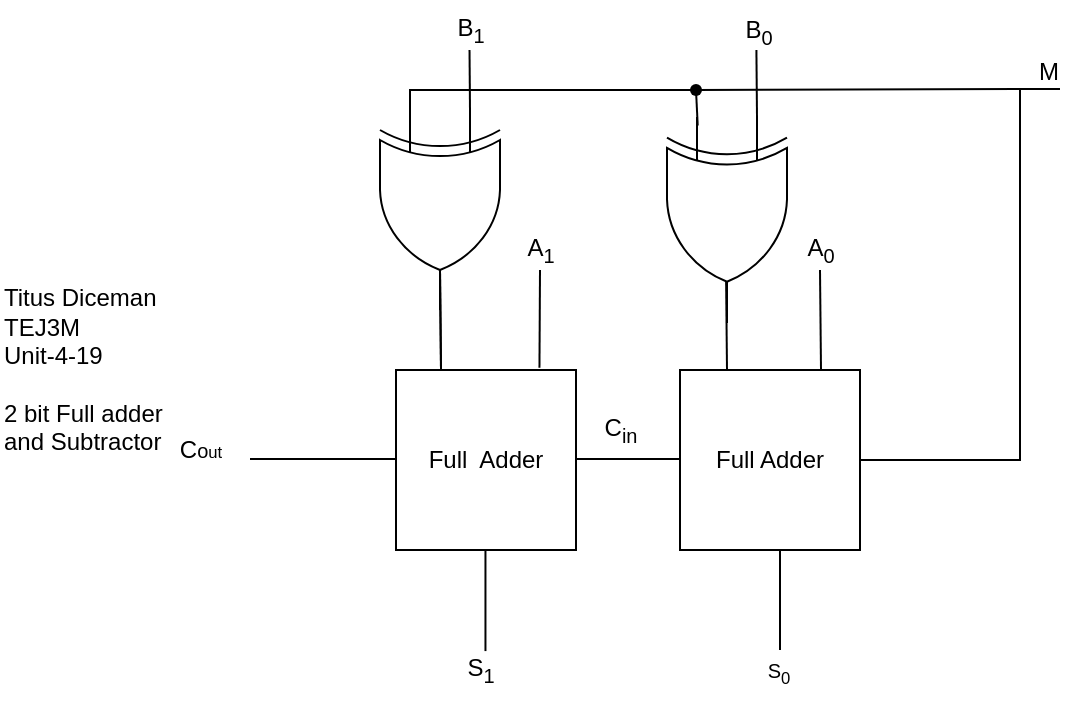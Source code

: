 <mxfile>
    <diagram id="ffboHtNIQQNh704SeMcM" name="Page-1">
        <mxGraphModel dx="606" dy="579" grid="1" gridSize="10" guides="1" tooltips="1" connect="1" arrows="1" fold="1" page="1" pageScale="1" pageWidth="827" pageHeight="1169" background="none" math="0" shadow="0">
            <root>
                <mxCell id="0"/>
                <mxCell id="1" parent="0"/>
                <mxCell id="2" value="Titus Diceman&amp;nbsp;&lt;br&gt;TEJ3M&lt;br&gt;Unit-4-19&lt;br&gt;&lt;br&gt;2 bit Full adder&amp;nbsp;&lt;br&gt;and Subtractor" style="text;html=1;align=left;verticalAlign=middle;resizable=0;points=[];autosize=1;strokeColor=none;fillColor=none;" parent="1" vertex="1">
                    <mxGeometry x="50" y="170" width="110" height="100" as="geometry"/>
                </mxCell>
                <mxCell id="153" value="" style="edgeStyle=none;orthogonalLoop=1;jettySize=auto;html=1;endArrow=none;endFill=0;" parent="1" edge="1">
                    <mxGeometry width="100" relative="1" as="geometry">
                        <mxPoint x="175" y="264.44" as="sourcePoint"/>
                        <mxPoint x="275" y="264.44" as="targetPoint"/>
                        <Array as="points"/>
                    </mxGeometry>
                </mxCell>
                <mxCell id="154" value="" style="edgeStyle=none;orthogonalLoop=1;jettySize=auto;html=1;endArrow=none;endFill=0;" parent="1" edge="1">
                    <mxGeometry width="100" relative="1" as="geometry">
                        <mxPoint x="320" y="264.44" as="sourcePoint"/>
                        <mxPoint x="420" y="264.44" as="targetPoint"/>
                        <Array as="points"/>
                    </mxGeometry>
                </mxCell>
                <mxCell id="156" value="" style="edgeStyle=none;orthogonalLoop=1;jettySize=auto;html=1;endArrow=none;endFill=0;entryX=0.25;entryY=0;entryDx=0;entryDy=0;" parent="1" target="149" edge="1">
                    <mxGeometry width="100" relative="1" as="geometry">
                        <mxPoint x="270" y="170" as="sourcePoint"/>
                        <mxPoint x="310" y="190" as="targetPoint"/>
                        <Array as="points"/>
                    </mxGeometry>
                </mxCell>
                <mxCell id="157" value="" style="edgeStyle=none;orthogonalLoop=1;jettySize=auto;html=1;endArrow=none;endFill=0;" parent="1" edge="1">
                    <mxGeometry width="100" relative="1" as="geometry">
                        <mxPoint x="292.73" y="360.54" as="sourcePoint"/>
                        <mxPoint x="292.73" y="310.0" as="targetPoint"/>
                        <Array as="points"/>
                    </mxGeometry>
                </mxCell>
                <mxCell id="158" value="" style="edgeStyle=none;orthogonalLoop=1;jettySize=auto;html=1;endArrow=none;endFill=0;" parent="1" edge="1">
                    <mxGeometry width="100" relative="1" as="geometry">
                        <mxPoint x="440" y="360" as="sourcePoint"/>
                        <mxPoint x="440" y="310" as="targetPoint"/>
                        <Array as="points"/>
                    </mxGeometry>
                </mxCell>
                <mxCell id="149" value="Full&amp;nbsp; Adder" style="whiteSpace=wrap;html=1;" parent="1" vertex="1">
                    <mxGeometry x="248" y="220" width="90" height="90" as="geometry"/>
                </mxCell>
                <mxCell id="150" value="Full Adder" style="whiteSpace=wrap;html=1;" parent="1" vertex="1">
                    <mxGeometry x="390" y="220" width="90" height="90" as="geometry"/>
                </mxCell>
                <mxCell id="169" value="" style="edgeStyle=none;orthogonalLoop=1;jettySize=auto;html=1;endArrow=none;endFill=0;entryX=0.797;entryY=-0.013;entryDx=0;entryDy=0;entryPerimeter=0;" parent="1" target="149" edge="1">
                    <mxGeometry width="100" relative="1" as="geometry">
                        <mxPoint x="320" y="170" as="sourcePoint"/>
                        <mxPoint x="280.5" y="230" as="targetPoint"/>
                        <Array as="points"/>
                    </mxGeometry>
                </mxCell>
                <mxCell id="170" value="" style="edgeStyle=none;orthogonalLoop=1;jettySize=auto;html=1;endArrow=none;endFill=0;entryX=0.25;entryY=0;entryDx=0;entryDy=0;" parent="1" edge="1">
                    <mxGeometry width="100" relative="1" as="geometry">
                        <mxPoint x="413" y="170" as="sourcePoint"/>
                        <mxPoint x="413.5" y="220" as="targetPoint"/>
                        <Array as="points"/>
                    </mxGeometry>
                </mxCell>
                <mxCell id="171" value="" style="edgeStyle=none;orthogonalLoop=1;jettySize=auto;html=1;endArrow=none;endFill=0;entryX=0.25;entryY=0;entryDx=0;entryDy=0;" parent="1" edge="1">
                    <mxGeometry width="100" relative="1" as="geometry">
                        <mxPoint x="460" y="170" as="sourcePoint"/>
                        <mxPoint x="460.5" y="220" as="targetPoint"/>
                        <Array as="points"/>
                    </mxGeometry>
                </mxCell>
                <mxCell id="172" value="C&lt;span style=&quot;font-size: 10px;&quot;&gt;o&lt;/span&gt;&lt;span style=&quot;font-size: 8.333px;&quot;&gt;ut&lt;/span&gt;" style="text;html=1;align=center;verticalAlign=middle;resizable=0;points=[];autosize=1;strokeColor=none;fillColor=none;" parent="1" vertex="1">
                    <mxGeometry x="130" y="245" width="40" height="30" as="geometry"/>
                </mxCell>
                <mxCell id="173" value="S&lt;sub&gt;1&lt;/sub&gt;" style="text;html=1;align=center;verticalAlign=middle;resizable=0;points=[];autosize=1;strokeColor=none;fillColor=none;" parent="1" vertex="1">
                    <mxGeometry x="270" y="355" width="40" height="30" as="geometry"/>
                </mxCell>
                <mxCell id="174" value="&lt;span style=&quot;font-size: 10px;&quot;&gt;S&lt;sub&gt;0&lt;/sub&gt;&lt;/span&gt;" style="text;html=1;align=center;verticalAlign=middle;resizable=0;points=[];autosize=1;strokeColor=none;fillColor=none;" parent="1" vertex="1">
                    <mxGeometry x="424" y="355" width="30" height="30" as="geometry"/>
                </mxCell>
                <mxCell id="176" value="A&lt;sub&gt;1&lt;/sub&gt;" style="text;html=1;align=center;verticalAlign=middle;resizable=0;points=[];autosize=1;strokeColor=none;fillColor=none;" parent="1" vertex="1">
                    <mxGeometry x="300" y="145" width="40" height="30" as="geometry"/>
                </mxCell>
                <mxCell id="178" value="A&lt;sub&gt;0&lt;/sub&gt;" style="text;html=1;align=center;verticalAlign=middle;resizable=0;points=[];autosize=1;strokeColor=none;fillColor=none;" parent="1" vertex="1">
                    <mxGeometry x="440" y="145" width="40" height="30" as="geometry"/>
                </mxCell>
                <mxCell id="179" value="C&lt;sub&gt;in&lt;/sub&gt;" style="text;html=1;align=center;verticalAlign=middle;resizable=0;points=[];autosize=1;strokeColor=none;fillColor=none;" parent="1" vertex="1">
                    <mxGeometry x="340" y="235" width="40" height="30" as="geometry"/>
                </mxCell>
                <mxCell id="196" style="edgeStyle=none;rounded=0;html=1;exitX=0;exitY=0.25;exitDx=0;exitDy=0;exitPerimeter=0;endArrow=none;endFill=0;" edge="1" parent="1" source="180">
                    <mxGeometry relative="1" as="geometry">
                        <mxPoint x="284.759" y="60" as="targetPoint"/>
                    </mxGeometry>
                </mxCell>
                <mxCell id="180" value="" style="verticalLabelPosition=bottom;shadow=0;dashed=0;align=center;html=1;verticalAlign=top;shape=mxgraph.electrical.logic_gates.logic_gate;operation=xor;rotation=90;" vertex="1" parent="1">
                    <mxGeometry x="220" y="110" width="100" height="60" as="geometry"/>
                </mxCell>
                <mxCell id="181" value="" style="edgeStyle=none;orthogonalLoop=1;jettySize=auto;html=1;endArrow=none;endFill=0;entryX=0.25;entryY=0;entryDx=0;entryDy=0;" edge="1" parent="1">
                    <mxGeometry width="100" relative="1" as="geometry">
                        <mxPoint x="270" y="170" as="sourcePoint"/>
                        <mxPoint x="270.5" y="220" as="targetPoint"/>
                        <Array as="points"/>
                    </mxGeometry>
                </mxCell>
                <mxCell id="198" style="edgeStyle=none;rounded=0;html=1;exitX=0;exitY=0.25;exitDx=0;exitDy=0;exitPerimeter=0;endArrow=none;endFill=0;" edge="1" parent="1" source="183">
                    <mxGeometry relative="1" as="geometry">
                        <mxPoint x="428.207" y="60" as="targetPoint"/>
                    </mxGeometry>
                </mxCell>
                <mxCell id="183" value="" style="verticalLabelPosition=bottom;shadow=0;dashed=0;align=center;html=1;verticalAlign=top;shape=mxgraph.electrical.logic_gates.logic_gate;operation=xor;rotation=90;" vertex="1" parent="1">
                    <mxGeometry x="362" y="115" width="103" height="60" as="geometry"/>
                </mxCell>
                <mxCell id="184" value="M" style="text;html=1;align=center;verticalAlign=middle;resizable=0;points=[];autosize=1;strokeColor=none;fillColor=none;" vertex="1" parent="1">
                    <mxGeometry x="559" y="56" width="30" height="30" as="geometry"/>
                </mxCell>
                <mxCell id="185" value="" style="edgeStyle=none;orthogonalLoop=1;jettySize=auto;html=1;endArrow=none;endFill=0;exitDx=0;exitDy=0;exitPerimeter=0;rounded=0;startArrow=none;" edge="1" parent="1" source="188">
                    <mxGeometry width="100" relative="1" as="geometry">
                        <mxPoint x="480" y="79.5" as="sourcePoint"/>
                        <mxPoint x="580" y="79.5" as="targetPoint"/>
                        <Array as="points"/>
                    </mxGeometry>
                </mxCell>
                <mxCell id="187" value="" style="edgeStyle=none;orthogonalLoop=1;jettySize=auto;html=1;endArrow=none;endFill=0;exitX=0;exitY=0.75;exitDx=0;exitDy=0;exitPerimeter=0;rounded=0;" edge="1" parent="1" source="180" target="188">
                    <mxGeometry width="100" relative="1" as="geometry">
                        <mxPoint x="255" y="90" as="sourcePoint"/>
                        <mxPoint x="580" y="79.5" as="targetPoint"/>
                        <Array as="points">
                            <mxPoint x="255" y="80"/>
                        </Array>
                    </mxGeometry>
                </mxCell>
                <mxCell id="195" style="edgeStyle=none;rounded=0;html=1;endArrow=none;endFill=0;entryX=0.6;entryY=1.126;entryDx=0;entryDy=0;entryPerimeter=0;" edge="1" parent="1" source="188" target="188">
                    <mxGeometry relative="1" as="geometry">
                        <mxPoint x="398" y="100" as="targetPoint"/>
                    </mxGeometry>
                </mxCell>
                <mxCell id="188" value="" style="shape=waypoint;sketch=0;size=6;pointerEvents=1;points=[];fillColor=none;resizable=0;rotatable=0;perimeter=centerPerimeter;snapToPoint=1;" vertex="1" parent="1">
                    <mxGeometry x="388" y="70" width="20" height="20" as="geometry"/>
                </mxCell>
                <mxCell id="191" style="edgeStyle=none;rounded=0;html=1;entryX=0.4;entryY=1.168;entryDx=0;entryDy=0;entryPerimeter=0;endArrow=none;endFill=0;" edge="1" parent="1" source="188" target="188">
                    <mxGeometry relative="1" as="geometry"/>
                </mxCell>
                <mxCell id="194" value="" style="edgeStyle=none;orthogonalLoop=1;jettySize=auto;html=1;rounded=0;endArrow=none;endFill=0;exitX=0.041;exitY=0.744;exitDx=0;exitDy=0;exitPerimeter=0;" edge="1" parent="1" source="183" target="188">
                    <mxGeometry width="100" relative="1" as="geometry">
                        <mxPoint x="310" y="100" as="sourcePoint"/>
                        <mxPoint x="410" y="100" as="targetPoint"/>
                        <Array as="points"/>
                    </mxGeometry>
                </mxCell>
                <mxCell id="197" value="B&lt;sub&gt;1&lt;/sub&gt;" style="text;html=1;align=center;verticalAlign=middle;resizable=0;points=[];autosize=1;strokeColor=none;fillColor=none;" vertex="1" parent="1">
                    <mxGeometry x="265" y="35" width="40" height="30" as="geometry"/>
                </mxCell>
                <mxCell id="199" value="B&lt;sub&gt;0&lt;/sub&gt;" style="text;html=1;align=center;verticalAlign=middle;resizable=0;points=[];autosize=1;strokeColor=none;fillColor=none;" vertex="1" parent="1">
                    <mxGeometry x="409" y="36" width="40" height="30" as="geometry"/>
                </mxCell>
                <mxCell id="200" value="" style="edgeStyle=none;orthogonalLoop=1;jettySize=auto;html=1;rounded=0;endArrow=none;endFill=0;exitX=1;exitY=0.5;exitDx=0;exitDy=0;" edge="1" parent="1" source="150">
                    <mxGeometry width="100" relative="1" as="geometry">
                        <mxPoint x="490" y="160" as="sourcePoint"/>
                        <mxPoint x="560" y="80" as="targetPoint"/>
                        <Array as="points">
                            <mxPoint x="560" y="265"/>
                        </Array>
                    </mxGeometry>
                </mxCell>
            </root>
        </mxGraphModel>
    </diagram>
</mxfile>